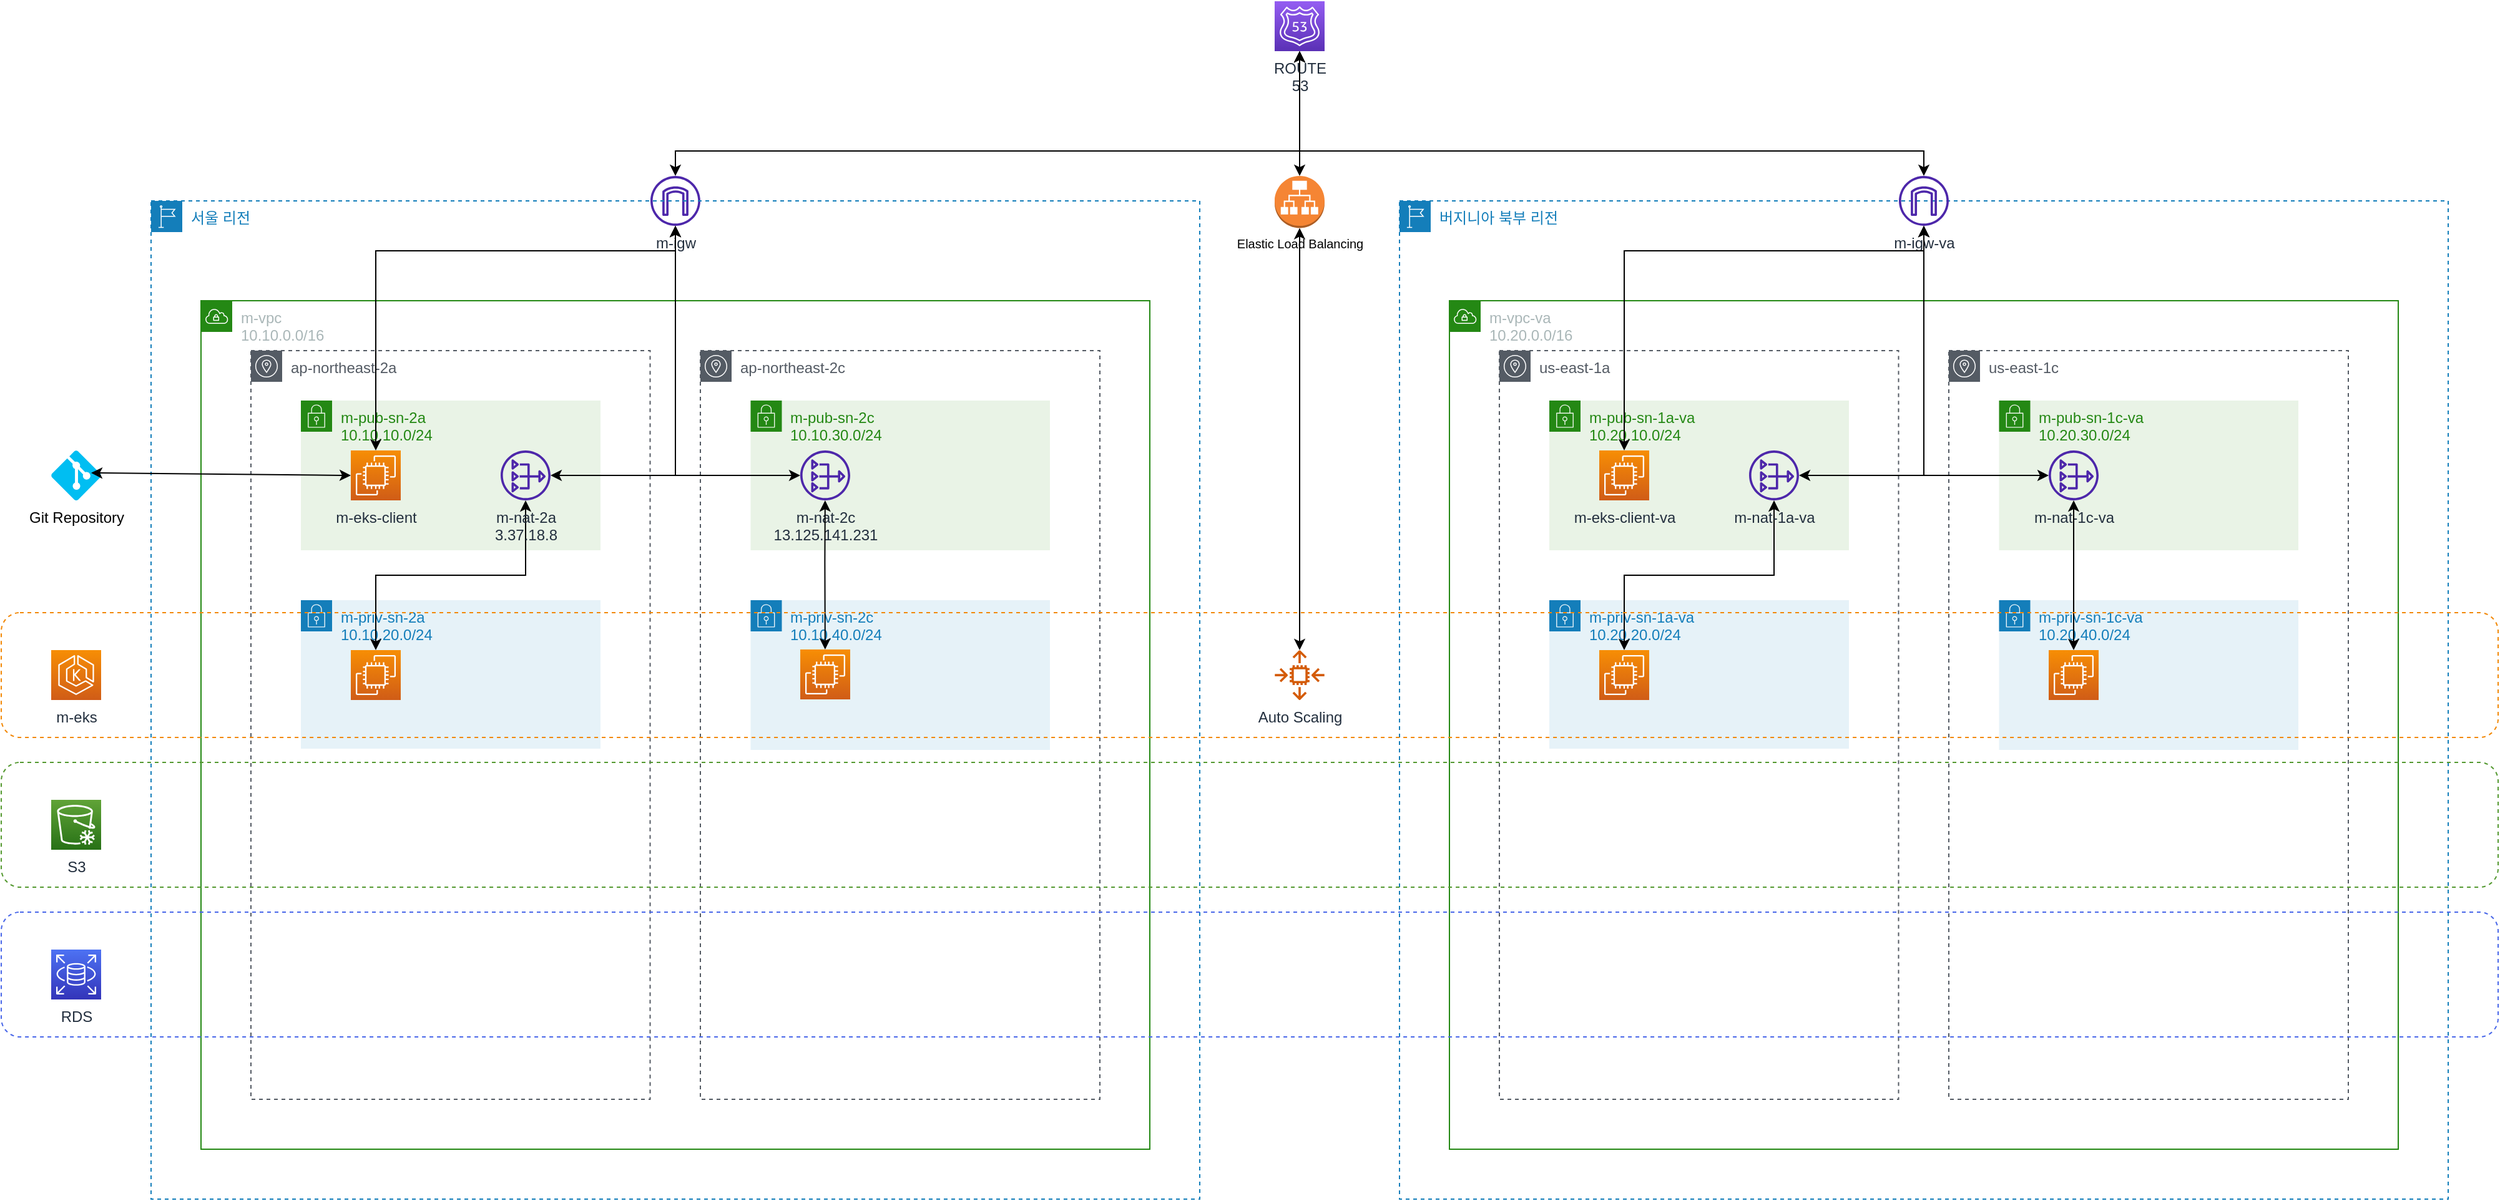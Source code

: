 <mxfile version="20.8.20" type="github">
  <diagram id="Ht1M8jgEwFfnCIfOTk4-" name="Page-1">
    <mxGraphModel dx="2074" dy="1068" grid="1" gridSize="10" guides="1" tooltips="1" connect="1" arrows="1" fold="1" page="1" pageScale="1" pageWidth="500" pageHeight="80" math="0" shadow="0">
      <root>
        <mxCell id="0" />
        <mxCell id="1" parent="0" />
        <mxCell id="ZEOZU6cHf9Xsqpg2laXT-16" value="ap-northeast-2c" style="sketch=0;outlineConnect=0;gradientColor=none;html=1;whiteSpace=wrap;fontSize=12;fontStyle=0;shape=mxgraph.aws4.group;grIcon=mxgraph.aws4.group_availability_zone;strokeColor=#545B64;fillColor=none;verticalAlign=top;align=left;spacingLeft=30;fontColor=#545B64;dashed=1;movable=1;resizable=1;rotatable=1;deletable=1;editable=1;connectable=1;" parent="1" vertex="1">
          <mxGeometry x="560" y="360" width="320" height="600" as="geometry" />
        </mxCell>
        <mxCell id="xhXk2Su8LS-yFUHmg_le-17" value="us-east-1a" style="sketch=0;outlineConnect=0;gradientColor=none;html=1;whiteSpace=wrap;fontSize=12;fontStyle=0;shape=mxgraph.aws4.group;grIcon=mxgraph.aws4.group_availability_zone;strokeColor=#545B64;fillColor=none;verticalAlign=top;align=left;spacingLeft=30;fontColor=#545B64;dashed=1;movable=1;resizable=1;rotatable=1;deletable=1;editable=1;connectable=1;" parent="1" vertex="1">
          <mxGeometry x="1200" y="360" width="319.75" height="600" as="geometry" />
        </mxCell>
        <mxCell id="S6HyDGeCNXITSf1lsvY5-18" value="m-igw" style="sketch=0;outlineConnect=0;fontColor=#232F3E;gradientColor=none;fillColor=#4D27AA;strokeColor=none;dashed=0;verticalLabelPosition=bottom;verticalAlign=top;align=center;html=1;fontSize=12;fontStyle=0;aspect=fixed;pointerEvents=1;shape=mxgraph.aws4.internet_gateway;" parent="1" vertex="1">
          <mxGeometry x="520" y="220" width="40" height="40" as="geometry" />
        </mxCell>
        <mxCell id="-kjZyVQrHDy4FyDlELMd-82" value="ROUTE &lt;br&gt;53" style="sketch=0;points=[[0,0,0],[0.25,0,0],[0.5,0,0],[0.75,0,0],[1,0,0],[0,1,0],[0.25,1,0],[0.5,1,0],[0.75,1,0],[1,1,0],[0,0.25,0],[0,0.5,0],[0,0.75,0],[1,0.25,0],[1,0.5,0],[1,0.75,0]];outlineConnect=0;fontColor=#232F3E;gradientColor=#945DF2;gradientDirection=north;fillColor=#5A30B5;strokeColor=#ffffff;dashed=0;verticalLabelPosition=bottom;verticalAlign=top;align=center;html=1;fontSize=12;fontStyle=0;aspect=fixed;shape=mxgraph.aws4.resourceIcon;resIcon=mxgraph.aws4.route_53;" parent="1" vertex="1">
          <mxGeometry x="1020" y="80" width="40" height="40" as="geometry" />
        </mxCell>
        <mxCell id="Wk5UCBcTVKd0Tti-F2Iz-1" value="" style="endArrow=classic;startArrow=classic;html=1;rounded=0;" parent="1" source="S6HyDGeCNXITSf1lsvY5-18" target="-kjZyVQrHDy4FyDlELMd-82" edge="1">
          <mxGeometry width="50" height="50" relative="1" as="geometry">
            <mxPoint x="1100" y="450" as="sourcePoint" />
            <mxPoint x="1040" y="40" as="targetPoint" />
            <Array as="points">
              <mxPoint x="540" y="200" />
              <mxPoint x="1040" y="200" />
            </Array>
          </mxGeometry>
        </mxCell>
        <mxCell id="Wk5UCBcTVKd0Tti-F2Iz-2" value="" style="endArrow=classic;startArrow=classic;html=1;rounded=0;" parent="1" source="-kjZyVQrHDy4FyDlELMd-82" target="ZEOZU6cHf9Xsqpg2laXT-35" edge="1">
          <mxGeometry width="50" height="50" relative="1" as="geometry">
            <mxPoint x="1070" y="70" as="sourcePoint" />
            <mxPoint x="1150" y="400" as="targetPoint" />
            <Array as="points">
              <mxPoint x="1040" y="200" />
              <mxPoint x="1540" y="200" />
            </Array>
          </mxGeometry>
        </mxCell>
        <mxCell id="xhXk2Su8LS-yFUHmg_le-28" value="m-eks" style="sketch=0;points=[[0,0,0],[0.25,0,0],[0.5,0,0],[0.75,0,0],[1,0,0],[0,1,0],[0.25,1,0],[0.5,1,0],[0.75,1,0],[1,1,0],[0,0.25,0],[0,0.5,0],[0,0.75,0],[1,0.25,0],[1,0.5,0],[1,0.75,0]];outlineConnect=0;fontColor=#232F3E;gradientColor=#F78E04;gradientDirection=north;fillColor=#D05C17;strokeColor=#ffffff;dashed=0;verticalLabelPosition=bottom;verticalAlign=top;align=center;html=1;fontSize=12;fontStyle=0;aspect=fixed;shape=mxgraph.aws4.resourceIcon;resIcon=mxgraph.aws4.eks;" parent="1" vertex="1">
          <mxGeometry x="40" y="600" width="40" height="40" as="geometry" />
        </mxCell>
        <mxCell id="xhXk2Su8LS-yFUHmg_le-41" value="Auto Scaling" style="sketch=0;outlineConnect=0;fontColor=#232F3E;gradientColor=none;fillColor=#D45B07;strokeColor=none;dashed=0;verticalLabelPosition=bottom;verticalAlign=top;align=center;html=1;fontSize=12;fontStyle=0;aspect=fixed;pointerEvents=1;shape=mxgraph.aws4.auto_scaling2;rounded=1;dashPattern=12 12;strokeWidth=2;" parent="1" vertex="1">
          <mxGeometry x="1020" y="600" width="40" height="40" as="geometry" />
        </mxCell>
        <mxCell id="xhXk2Su8LS-yFUHmg_le-44" value="" style="endArrow=classic;startArrow=classic;html=1;rounded=0;fontSize=10;fontColor=#000000;" parent="1" source="xhXk2Su8LS-yFUHmg_le-41" target="xhXk2Su8LS-yFUHmg_le-42" edge="1">
          <mxGeometry width="50" height="50" relative="1" as="geometry">
            <mxPoint x="930" y="460" as="sourcePoint" />
            <mxPoint x="980" y="410" as="targetPoint" />
          </mxGeometry>
        </mxCell>
        <mxCell id="vQQMjNpMQaHx_1Joub-j-1" value="Git Repository" style="verticalLabelPosition=bottom;html=1;verticalAlign=top;align=center;strokeColor=none;fillColor=#00BEF2;shape=mxgraph.azure.git_repository;aspect=fixed;" parent="1" vertex="1">
          <mxGeometry x="40" y="440" width="40" height="40" as="geometry" />
        </mxCell>
        <mxCell id="xhXk2Su8LS-yFUHmg_le-42" value="Elastic Load Balancing" style="outlineConnect=0;dashed=0;verticalLabelPosition=bottom;verticalAlign=top;align=center;html=1;shape=mxgraph.aws3.application_load_balancer;fillColor=#F58534;gradientColor=none;rounded=1;dashPattern=12 12;strokeColor=#F28806;strokeWidth=2;fontSize=10;fontColor=#000000;aspect=fixed;" parent="1" vertex="1">
          <mxGeometry x="1020" y="220" width="40" height="41.74" as="geometry" />
        </mxCell>
        <mxCell id="_HjnPCFLrv-jrtHSUNrY-7" value="RDS" style="sketch=0;points=[[0,0,0],[0.25,0,0],[0.5,0,0],[0.75,0,0],[1,0,0],[0,1,0],[0.25,1,0],[0.5,1,0],[0.75,1,0],[1,1,0],[0,0.25,0],[0,0.5,0],[0,0.75,0],[1,0.25,0],[1,0.5,0],[1,0.75,0]];outlineConnect=0;fontColor=#232F3E;gradientColor=#4D72F3;gradientDirection=north;fillColor=#3334B9;strokeColor=#ffffff;dashed=0;verticalLabelPosition=bottom;verticalAlign=top;align=center;html=1;fontSize=12;fontStyle=0;aspect=fixed;shape=mxgraph.aws4.resourceIcon;resIcon=mxgraph.aws4.rds;" vertex="1" parent="1">
          <mxGeometry x="40" y="840" width="40" height="40" as="geometry" />
        </mxCell>
        <mxCell id="S6HyDGeCNXITSf1lsvY5-46" value="서울 리전" style="points=[[0,0],[0.25,0],[0.5,0],[0.75,0],[1,0],[1,0.25],[1,0.5],[1,0.75],[1,1],[0.75,1],[0.5,1],[0.25,1],[0,1],[0,0.75],[0,0.5],[0,0.25]];outlineConnect=0;gradientColor=none;html=1;whiteSpace=wrap;fontSize=12;fontStyle=0;container=0;pointerEvents=0;collapsible=0;recursiveResize=0;shape=mxgraph.aws4.group;grIcon=mxgraph.aws4.group_region;strokeColor=#147EBA;fillColor=none;verticalAlign=top;align=left;spacingLeft=30;fontColor=#147EBA;dashed=1;" parent="1" vertex="1">
          <mxGeometry x="120" y="240" width="840" height="800" as="geometry" />
        </mxCell>
        <mxCell id="ZEOZU6cHf9Xsqpg2laXT-9" value="m-vpc&lt;br&gt;10.10.0.0/16" style="points=[[0,0],[0.25,0],[0.5,0],[0.75,0],[1,0],[1,0.25],[1,0.5],[1,0.75],[1,1],[0.75,1],[0.5,1],[0.25,1],[0,1],[0,0.75],[0,0.5],[0,0.25]];outlineConnect=0;gradientColor=none;html=1;whiteSpace=wrap;fontSize=12;fontStyle=0;container=0;pointerEvents=0;collapsible=0;recursiveResize=0;shape=mxgraph.aws4.group;grIcon=mxgraph.aws4.group_vpc;strokeColor=#248814;fillColor=none;verticalAlign=top;align=left;spacingLeft=30;fontColor=#AAB7B8;dashed=0;" parent="1" vertex="1">
          <mxGeometry x="160" y="320" width="760" height="680" as="geometry" />
        </mxCell>
        <mxCell id="ZEOZU6cHf9Xsqpg2laXT-12" value="ap-northeast-2a" style="sketch=0;outlineConnect=0;gradientColor=none;html=1;whiteSpace=wrap;fontSize=12;fontStyle=0;shape=mxgraph.aws4.group;grIcon=mxgraph.aws4.group_availability_zone;strokeColor=#545B64;fillColor=none;verticalAlign=top;align=left;spacingLeft=30;fontColor=#545B64;dashed=1;movable=1;resizable=1;rotatable=1;deletable=1;editable=1;connectable=1;" parent="1" vertex="1">
          <mxGeometry x="200" y="360" width="319.75" height="600" as="geometry" />
        </mxCell>
        <mxCell id="ZEOZU6cHf9Xsqpg2laXT-19" value="m-pub-sn-2a&lt;br&gt;10.10.10.0/24" style="points=[[0,0],[0.25,0],[0.5,0],[0.75,0],[1,0],[1,0.25],[1,0.5],[1,0.75],[1,1],[0.75,1],[0.5,1],[0.25,1],[0,1],[0,0.75],[0,0.5],[0,0.25]];outlineConnect=0;gradientColor=none;html=1;whiteSpace=wrap;fontSize=12;fontStyle=0;container=1;pointerEvents=0;collapsible=0;recursiveResize=0;shape=mxgraph.aws4.group;grIcon=mxgraph.aws4.group_security_group;grStroke=0;strokeColor=#248814;fillColor=#E9F3E6;verticalAlign=top;align=left;spacingLeft=30;fontColor=#248814;dashed=0;" parent="1" vertex="1">
          <mxGeometry x="240" y="400" width="240" height="120" as="geometry" />
        </mxCell>
        <mxCell id="ZEOZU6cHf9Xsqpg2laXT-21" value="m-priv-sn-2a&lt;br&gt;10.10.20.0/24" style="points=[[0,0],[0.25,0],[0.5,0],[0.75,0],[1,0],[1,0.25],[1,0.5],[1,0.75],[1,1],[0.75,1],[0.5,1],[0.25,1],[0,1],[0,0.75],[0,0.5],[0,0.25]];outlineConnect=0;gradientColor=none;html=1;whiteSpace=wrap;fontSize=12;fontStyle=0;container=1;pointerEvents=0;collapsible=0;recursiveResize=0;shape=mxgraph.aws4.group;grIcon=mxgraph.aws4.group_security_group;grStroke=0;strokeColor=#147EBA;fillColor=#E6F2F8;verticalAlign=top;align=left;spacingLeft=30;fontColor=#147EBA;dashed=0;" parent="1" vertex="1">
          <mxGeometry x="240" y="560" width="240" height="119" as="geometry" />
        </mxCell>
        <mxCell id="ZEOZU6cHf9Xsqpg2laXT-23" value="m-priv-sn-2c&lt;br&gt;10.10.40.0/24" style="points=[[0,0],[0.25,0],[0.5,0],[0.75,0],[1,0],[1,0.25],[1,0.5],[1,0.75],[1,1],[0.75,1],[0.5,1],[0.25,1],[0,1],[0,0.75],[0,0.5],[0,0.25]];outlineConnect=0;gradientColor=none;html=1;whiteSpace=wrap;fontSize=12;fontStyle=0;container=1;pointerEvents=0;collapsible=0;recursiveResize=0;shape=mxgraph.aws4.group;grIcon=mxgraph.aws4.group_security_group;grStroke=0;strokeColor=#147EBA;fillColor=#E6F2F8;verticalAlign=top;align=left;spacingLeft=30;fontColor=#147EBA;dashed=0;" parent="1" vertex="1">
          <mxGeometry x="600.25" y="560" width="239.75" height="120" as="geometry" />
        </mxCell>
        <mxCell id="S6HyDGeCNXITSf1lsvY5-36" value="m-pub-sn-2c&lt;br&gt;10.10.30.0/24" style="points=[[0,0],[0.25,0],[0.5,0],[0.75,0],[1,0],[1,0.25],[1,0.5],[1,0.75],[1,1],[0.75,1],[0.5,1],[0.25,1],[0,1],[0,0.75],[0,0.5],[0,0.25]];outlineConnect=0;gradientColor=none;html=1;whiteSpace=wrap;fontSize=12;fontStyle=0;container=1;pointerEvents=0;collapsible=0;recursiveResize=0;shape=mxgraph.aws4.group;grIcon=mxgraph.aws4.group_security_group;grStroke=0;strokeColor=#248814;fillColor=#E9F3E6;verticalAlign=top;align=left;spacingLeft=30;fontColor=#248814;dashed=0;" parent="1" vertex="1">
          <mxGeometry x="600.25" y="400" width="239.75" height="120" as="geometry" />
        </mxCell>
        <mxCell id="xhXk2Su8LS-yFUHmg_le-36" value="" style="endArrow=classic;startArrow=classic;html=1;rounded=0;fontSize=10;fontColor=#000000;" parent="1" source="xhXk2Su8LS-yFUHmg_le-29" target="ZEOZU6cHf9Xsqpg2laXT-28" edge="1">
          <mxGeometry width="50" height="50" relative="1" as="geometry">
            <mxPoint x="690" y="500" as="sourcePoint" />
            <mxPoint x="740" y="450" as="targetPoint" />
            <Array as="points">
              <mxPoint x="300" y="540" />
              <mxPoint x="420" y="540" />
            </Array>
          </mxGeometry>
        </mxCell>
        <mxCell id="xhXk2Su8LS-yFUHmg_le-29" value="" style="sketch=0;points=[[0,0,0],[0.25,0,0],[0.5,0,0],[0.75,0,0],[1,0,0],[0,1,0],[0.25,1,0],[0.5,1,0],[0.75,1,0],[1,1,0],[0,0.25,0],[0,0.5,0],[0,0.75,0],[1,0.25,0],[1,0.5,0],[1,0.75,0]];outlineConnect=0;fontColor=#232F3E;gradientColor=#F78E04;gradientDirection=north;fillColor=#D05C17;strokeColor=#ffffff;dashed=0;verticalLabelPosition=bottom;verticalAlign=top;align=center;html=1;fontSize=12;fontStyle=0;aspect=fixed;shape=mxgraph.aws4.resourceIcon;resIcon=mxgraph.aws4.ec2;" parent="1" vertex="1">
          <mxGeometry x="280" y="600" width="40" height="40" as="geometry" />
        </mxCell>
        <mxCell id="xhXk2Su8LS-yFUHmg_le-30" value="" style="sketch=0;points=[[0,0,0],[0.25,0,0],[0.5,0,0],[0.75,0,0],[1,0,0],[0,1,0],[0.25,1,0],[0.5,1,0],[0.75,1,0],[1,1,0],[0,0.25,0],[0,0.5,0],[0,0.75,0],[1,0.25,0],[1,0.5,0],[1,0.75,0]];outlineConnect=0;fontColor=#232F3E;gradientColor=#F78E04;gradientDirection=north;fillColor=#D05C17;strokeColor=#ffffff;dashed=0;verticalLabelPosition=bottom;verticalAlign=top;align=center;html=1;fontSize=12;fontStyle=0;aspect=fixed;shape=mxgraph.aws4.resourceIcon;resIcon=mxgraph.aws4.ec2;" parent="1" vertex="1">
          <mxGeometry x="640" y="599.5" width="40" height="40" as="geometry" />
        </mxCell>
        <mxCell id="S6HyDGeCNXITSf1lsvY5-37" value="m-nat-2c&lt;br&gt;13.125.141.231" style="sketch=0;outlineConnect=0;fontColor=#232F3E;gradientColor=none;fillColor=#4D27AA;strokeColor=none;dashed=0;verticalLabelPosition=bottom;verticalAlign=top;align=center;html=1;fontSize=12;fontStyle=0;aspect=fixed;pointerEvents=1;shape=mxgraph.aws4.nat_gateway;labelBackgroundColor=none;" parent="1" vertex="1">
          <mxGeometry x="640" y="440" width="40" height="40" as="geometry" />
        </mxCell>
        <mxCell id="xhXk2Su8LS-yFUHmg_le-38" value="" style="endArrow=classic;startArrow=classic;html=1;rounded=0;fontSize=10;fontColor=#000000;" parent="1" source="xhXk2Su8LS-yFUHmg_le-30" target="S6HyDGeCNXITSf1lsvY5-37" edge="1">
          <mxGeometry width="50" height="50" relative="1" as="geometry">
            <mxPoint x="659.7" y="599.5" as="sourcePoint" />
            <mxPoint x="659.7" y="479.5" as="targetPoint" />
            <Array as="points">
              <mxPoint x="659.7" y="529.5" />
            </Array>
          </mxGeometry>
        </mxCell>
        <mxCell id="xhXk2Su8LS-yFUHmg_le-45" value="m-eks-client" style="sketch=0;points=[[0,0,0],[0.25,0,0],[0.5,0,0],[0.75,0,0],[1,0,0],[0,1,0],[0.25,1,0],[0.5,1,0],[0.75,1,0],[1,1,0],[0,0.25,0],[0,0.5,0],[0,0.75,0],[1,0.25,0],[1,0.5,0],[1,0.75,0]];outlineConnect=0;fontColor=#232F3E;gradientColor=#F78E04;gradientDirection=north;fillColor=#D05C17;strokeColor=#ffffff;dashed=0;verticalLabelPosition=bottom;verticalAlign=top;align=center;html=1;fontSize=12;fontStyle=0;aspect=fixed;shape=mxgraph.aws4.resourceIcon;resIcon=mxgraph.aws4.ec2;rounded=1;dashPattern=12 12;labelBackgroundColor=none;strokeWidth=2;" parent="1" vertex="1">
          <mxGeometry x="280" y="440" width="40" height="40" as="geometry" />
        </mxCell>
        <mxCell id="ZEOZU6cHf9Xsqpg2laXT-28" value="m-nat-2a&lt;br&gt;3.37.18.8" style="sketch=0;outlineConnect=0;fontColor=#232F3E;gradientColor=none;fillColor=#4D27AA;strokeColor=none;dashed=0;verticalLabelPosition=bottom;verticalAlign=top;align=center;html=1;fontSize=12;fontStyle=0;aspect=fixed;pointerEvents=1;shape=mxgraph.aws4.nat_gateway;labelBackgroundColor=none;" parent="1" vertex="1">
          <mxGeometry x="400" y="440" width="40" height="40" as="geometry" />
        </mxCell>
        <mxCell id="_HjnPCFLrv-jrtHSUNrY-8" value="S3" style="sketch=0;points=[[0,0,0],[0.25,0,0],[0.5,0,0],[0.75,0,0],[1,0,0],[0,1,0],[0.25,1,0],[0.5,1,0],[0.75,1,0],[1,1,0],[0,0.25,0],[0,0.5,0],[0,0.75,0],[1,0.25,0],[1,0.5,0],[1,0.75,0]];outlineConnect=0;fontColor=#232F3E;gradientColor=#60A337;gradientDirection=north;fillColor=#277116;strokeColor=#ffffff;dashed=0;verticalLabelPosition=bottom;verticalAlign=top;align=center;html=1;fontSize=12;fontStyle=0;aspect=fixed;shape=mxgraph.aws4.resourceIcon;resIcon=mxgraph.aws4.glacier;" vertex="1" parent="1">
          <mxGeometry x="40" y="720" width="40" height="40" as="geometry" />
        </mxCell>
        <mxCell id="xhXk2Su8LS-yFUHmg_le-14" value="버지니아 북부 리전" style="points=[[0,0],[0.25,0],[0.5,0],[0.75,0],[1,0],[1,0.25],[1,0.5],[1,0.75],[1,1],[0.75,1],[0.5,1],[0.25,1],[0,1],[0,0.75],[0,0.5],[0,0.25]];outlineConnect=0;gradientColor=none;html=1;whiteSpace=wrap;fontSize=12;fontStyle=0;container=0;pointerEvents=0;collapsible=0;recursiveResize=0;shape=mxgraph.aws4.group;grIcon=mxgraph.aws4.group_region;strokeColor=#147EBA;fillColor=none;verticalAlign=top;align=left;spacingLeft=30;fontColor=#147EBA;dashed=1;" parent="1" vertex="1">
          <mxGeometry x="1120" y="240" width="840" height="800" as="geometry" />
        </mxCell>
        <mxCell id="ZEOZU6cHf9Xsqpg2laXT-35" value="m-igw-va" style="sketch=0;outlineConnect=0;fontColor=#232F3E;gradientColor=none;fillColor=#4D27AA;strokeColor=none;dashed=0;verticalLabelPosition=bottom;verticalAlign=top;align=center;html=1;fontSize=12;fontStyle=0;aspect=fixed;pointerEvents=1;shape=mxgraph.aws4.internet_gateway;" parent="1" vertex="1">
          <mxGeometry x="1520" y="220" width="40" height="40" as="geometry" />
        </mxCell>
        <mxCell id="xhXk2Su8LS-yFUHmg_le-16" value="m-vpc-va&lt;br&gt;10.20.0.0/16" style="points=[[0,0],[0.25,0],[0.5,0],[0.75,0],[1,0],[1,0.25],[1,0.5],[1,0.75],[1,1],[0.75,1],[0.5,1],[0.25,1],[0,1],[0,0.75],[0,0.5],[0,0.25]];outlineConnect=0;gradientColor=none;html=1;whiteSpace=wrap;fontSize=12;fontStyle=0;container=0;pointerEvents=0;collapsible=0;recursiveResize=0;shape=mxgraph.aws4.group;grIcon=mxgraph.aws4.group_vpc;strokeColor=#248814;fillColor=none;verticalAlign=top;align=left;spacingLeft=30;fontColor=#AAB7B8;dashed=0;" parent="1" vertex="1">
          <mxGeometry x="1160" y="320" width="760" height="680" as="geometry" />
        </mxCell>
        <mxCell id="xhXk2Su8LS-yFUHmg_le-18" value="m-pub-sn-1a-va&lt;br&gt;10.20.10.0/24" style="points=[[0,0],[0.25,0],[0.5,0],[0.75,0],[1,0],[1,0.25],[1,0.5],[1,0.75],[1,1],[0.75,1],[0.5,1],[0.25,1],[0,1],[0,0.75],[0,0.5],[0,0.25]];outlineConnect=0;gradientColor=none;html=1;whiteSpace=wrap;fontSize=12;fontStyle=0;container=1;pointerEvents=0;collapsible=0;recursiveResize=0;shape=mxgraph.aws4.group;grIcon=mxgraph.aws4.group_security_group;grStroke=0;strokeColor=#248814;fillColor=#E9F3E6;verticalAlign=top;align=left;spacingLeft=30;fontColor=#248814;dashed=0;" parent="1" vertex="1">
          <mxGeometry x="1240" y="400" width="240" height="120" as="geometry" />
        </mxCell>
        <mxCell id="xhXk2Su8LS-yFUHmg_le-20" value="m-priv-sn-1a-va&lt;br&gt;10.20.20.0/24" style="points=[[0,0],[0.25,0],[0.5,0],[0.75,0],[1,0],[1,0.25],[1,0.5],[1,0.75],[1,1],[0.75,1],[0.5,1],[0.25,1],[0,1],[0,0.75],[0,0.5],[0,0.25]];outlineConnect=0;gradientColor=none;html=1;whiteSpace=wrap;fontSize=12;fontStyle=0;container=1;pointerEvents=0;collapsible=0;recursiveResize=0;shape=mxgraph.aws4.group;grIcon=mxgraph.aws4.group_security_group;grStroke=0;strokeColor=#147EBA;fillColor=#E6F2F8;verticalAlign=top;align=left;spacingLeft=30;fontColor=#147EBA;dashed=0;" parent="1" vertex="1">
          <mxGeometry x="1240" y="560" width="240" height="119" as="geometry" />
        </mxCell>
        <mxCell id="xhXk2Su8LS-yFUHmg_le-21" value="us-east-1c" style="sketch=0;outlineConnect=0;gradientColor=none;html=1;whiteSpace=wrap;fontSize=12;fontStyle=0;shape=mxgraph.aws4.group;grIcon=mxgraph.aws4.group_availability_zone;strokeColor=#545B64;fillColor=none;verticalAlign=top;align=left;spacingLeft=30;fontColor=#545B64;dashed=1;movable=1;resizable=1;rotatable=1;deletable=1;editable=1;connectable=1;" parent="1" vertex="1">
          <mxGeometry x="1560" y="360" width="320" height="600" as="geometry" />
        </mxCell>
        <mxCell id="xhXk2Su8LS-yFUHmg_le-22" value="m-priv-sn-1c-va&lt;br&gt;10.20.40.0/24" style="points=[[0,0],[0.25,0],[0.5,0],[0.75,0],[1,0],[1,0.25],[1,0.5],[1,0.75],[1,1],[0.75,1],[0.5,1],[0.25,1],[0,1],[0,0.75],[0,0.5],[0,0.25]];outlineConnect=0;gradientColor=none;html=1;whiteSpace=wrap;fontSize=12;fontStyle=0;container=1;pointerEvents=0;collapsible=0;recursiveResize=0;shape=mxgraph.aws4.group;grIcon=mxgraph.aws4.group_security_group;grStroke=0;strokeColor=#147EBA;fillColor=#E6F2F8;verticalAlign=top;align=left;spacingLeft=30;fontColor=#147EBA;dashed=0;" parent="1" vertex="1">
          <mxGeometry x="1600.25" y="560" width="239.75" height="120" as="geometry" />
        </mxCell>
        <mxCell id="xhXk2Su8LS-yFUHmg_le-23" value="m-pub-sn-1c-va&lt;br&gt;10.20.30.0/24" style="points=[[0,0],[0.25,0],[0.5,0],[0.75,0],[1,0],[1,0.25],[1,0.5],[1,0.75],[1,1],[0.75,1],[0.5,1],[0.25,1],[0,1],[0,0.75],[0,0.5],[0,0.25]];outlineConnect=0;gradientColor=none;html=1;whiteSpace=wrap;fontSize=12;fontStyle=0;container=1;pointerEvents=0;collapsible=0;recursiveResize=0;shape=mxgraph.aws4.group;grIcon=mxgraph.aws4.group_security_group;grStroke=0;strokeColor=#248814;fillColor=#E9F3E6;verticalAlign=top;align=left;spacingLeft=30;fontColor=#248814;dashed=0;" parent="1" vertex="1">
          <mxGeometry x="1600.25" y="400" width="239.75" height="120" as="geometry" />
        </mxCell>
        <mxCell id="xhXk2Su8LS-yFUHmg_le-24" value="m-nat-1c-va" style="sketch=0;outlineConnect=0;fontColor=#232F3E;gradientColor=none;fillColor=#4D27AA;strokeColor=none;dashed=0;verticalLabelPosition=bottom;verticalAlign=top;align=center;html=1;fontSize=12;fontStyle=0;aspect=fixed;pointerEvents=1;shape=mxgraph.aws4.nat_gateway;" parent="1" vertex="1">
          <mxGeometry x="1640" y="440" width="40" height="40" as="geometry" />
        </mxCell>
        <mxCell id="xhXk2Su8LS-yFUHmg_le-31" value="" style="sketch=0;points=[[0,0,0],[0.25,0,0],[0.5,0,0],[0.75,0,0],[1,0,0],[0,1,0],[0.25,1,0],[0.5,1,0],[0.75,1,0],[1,1,0],[0,0.25,0],[0,0.5,0],[0,0.75,0],[1,0.25,0],[1,0.5,0],[1,0.75,0]];outlineConnect=0;fontColor=#232F3E;gradientColor=#F78E04;gradientDirection=north;fillColor=#D05C17;strokeColor=#ffffff;dashed=0;verticalLabelPosition=bottom;verticalAlign=top;align=center;html=1;fontSize=12;fontStyle=0;aspect=fixed;shape=mxgraph.aws4.resourceIcon;resIcon=mxgraph.aws4.ec2;" parent="1" vertex="1">
          <mxGeometry x="1280" y="600" width="40" height="40" as="geometry" />
        </mxCell>
        <mxCell id="xhXk2Su8LS-yFUHmg_le-32" value="" style="sketch=0;points=[[0,0,0],[0.25,0,0],[0.5,0,0],[0.75,0,0],[1,0,0],[0,1,0],[0.25,1,0],[0.5,1,0],[0.75,1,0],[1,1,0],[0,0.25,0],[0,0.5,0],[0,0.75,0],[1,0.25,0],[1,0.5,0],[1,0.75,0]];outlineConnect=0;fontColor=#232F3E;gradientColor=#F78E04;gradientDirection=north;fillColor=#D05C17;strokeColor=#ffffff;dashed=0;verticalLabelPosition=bottom;verticalAlign=top;align=center;html=1;fontSize=12;fontStyle=0;aspect=fixed;shape=mxgraph.aws4.resourceIcon;resIcon=mxgraph.aws4.ec2;" parent="1" vertex="1">
          <mxGeometry x="1640" y="600" width="40" height="40" as="geometry" />
        </mxCell>
        <mxCell id="xhXk2Su8LS-yFUHmg_le-39" value="" style="endArrow=classic;startArrow=classic;html=1;rounded=0;fontSize=10;fontColor=#000000;exitX=0.5;exitY=0;exitDx=0;exitDy=0;exitPerimeter=0;" parent="1" source="xhXk2Su8LS-yFUHmg_le-31" target="xhXk2Su8LS-yFUHmg_le-19" edge="1">
          <mxGeometry width="50" height="50" relative="1" as="geometry">
            <mxPoint x="1240" y="590" as="sourcePoint" />
            <mxPoint x="1240" y="470" as="targetPoint" />
            <Array as="points">
              <mxPoint x="1300" y="540" />
              <mxPoint x="1420" y="540" />
            </Array>
          </mxGeometry>
        </mxCell>
        <mxCell id="xhXk2Su8LS-yFUHmg_le-40" value="" style="endArrow=classic;startArrow=classic;html=1;rounded=0;fontSize=10;fontColor=#000000;" parent="1" source="xhXk2Su8LS-yFUHmg_le-32" target="xhXk2Su8LS-yFUHmg_le-24" edge="1">
          <mxGeometry width="50" height="50" relative="1" as="geometry">
            <mxPoint x="1660" y="600" as="sourcePoint" />
            <mxPoint x="1659.7" y="490" as="targetPoint" />
            <Array as="points" />
          </mxGeometry>
        </mxCell>
        <mxCell id="xhXk2Su8LS-yFUHmg_le-19" value="m-nat-1a-va" style="sketch=0;outlineConnect=0;fontColor=#232F3E;gradientColor=none;fillColor=#4D27AA;strokeColor=none;dashed=0;verticalLabelPosition=bottom;verticalAlign=top;align=center;html=1;fontSize=12;fontStyle=0;aspect=fixed;pointerEvents=1;shape=mxgraph.aws4.nat_gateway;" parent="1" vertex="1">
          <mxGeometry x="1400" y="440" width="40" height="40" as="geometry" />
        </mxCell>
        <mxCell id="_HjnPCFLrv-jrtHSUNrY-5" value="m-eks-client-va" style="sketch=0;points=[[0,0,0],[0.25,0,0],[0.5,0,0],[0.75,0,0],[1,0,0],[0,1,0],[0.25,1,0],[0.5,1,0],[0.75,1,0],[1,1,0],[0,0.25,0],[0,0.5,0],[0,0.75,0],[1,0.25,0],[1,0.5,0],[1,0.75,0]];outlineConnect=0;fontColor=#232F3E;gradientColor=#F78E04;gradientDirection=north;fillColor=#D05C17;strokeColor=#ffffff;dashed=0;verticalLabelPosition=bottom;verticalAlign=top;align=center;html=1;fontSize=12;fontStyle=0;aspect=fixed;shape=mxgraph.aws4.resourceIcon;resIcon=mxgraph.aws4.ec2;rounded=1;dashPattern=12 12;labelBackgroundColor=none;strokeWidth=2;" vertex="1" parent="1">
          <mxGeometry x="1280" y="440" width="40" height="40" as="geometry" />
        </mxCell>
        <mxCell id="xhXk2Su8LS-yFUHmg_le-35" value="&amp;nbsp;" style="rounded=1;whiteSpace=wrap;html=1;dashed=1;fontSize=10;fillColor=none;strokeColor=#F28806;strokeWidth=1;" parent="1" vertex="1">
          <mxGeometry y="570" width="2000" height="100" as="geometry" />
        </mxCell>
        <mxCell id="_HjnPCFLrv-jrtHSUNrY-11" value="&amp;nbsp;" style="rounded=1;whiteSpace=wrap;html=1;dashed=1;fontSize=10;fillColor=none;strokeColor=#549930;strokeWidth=1;" vertex="1" parent="1">
          <mxGeometry y="690" width="2000" height="100" as="geometry" />
        </mxCell>
        <mxCell id="_HjnPCFLrv-jrtHSUNrY-12" value="&amp;nbsp;" style="rounded=1;whiteSpace=wrap;html=1;dashed=1;fontSize=10;fillColor=none;strokeColor=#4967E9;strokeWidth=1;" vertex="1" parent="1">
          <mxGeometry y="810" width="2000" height="100" as="geometry" />
        </mxCell>
        <mxCell id="_HjnPCFLrv-jrtHSUNrY-6" value="" style="endArrow=classic;startArrow=classic;html=1;rounded=0;" edge="1" parent="1" source="_HjnPCFLrv-jrtHSUNrY-5" target="ZEOZU6cHf9Xsqpg2laXT-35">
          <mxGeometry width="50" height="50" relative="1" as="geometry">
            <mxPoint x="1330" y="380" as="sourcePoint" />
            <mxPoint x="1380" y="330" as="targetPoint" />
            <Array as="points">
              <mxPoint x="1300" y="280" />
              <mxPoint x="1540" y="280" />
            </Array>
          </mxGeometry>
        </mxCell>
        <mxCell id="xhXk2Su8LS-yFUHmg_le-26" value="" style="endArrow=classic;startArrow=classic;html=1;rounded=0;" parent="1" source="xhXk2Su8LS-yFUHmg_le-24" target="ZEOZU6cHf9Xsqpg2laXT-35" edge="1">
          <mxGeometry width="50" height="50" relative="1" as="geometry">
            <mxPoint x="1710" y="390" as="sourcePoint" />
            <mxPoint x="1760" y="340" as="targetPoint" />
            <Array as="points">
              <mxPoint x="1540" y="460" />
            </Array>
          </mxGeometry>
        </mxCell>
        <mxCell id="xhXk2Su8LS-yFUHmg_le-25" value="" style="endArrow=classic;startArrow=classic;html=1;rounded=0;" parent="1" source="xhXk2Su8LS-yFUHmg_le-19" target="ZEOZU6cHf9Xsqpg2laXT-35" edge="1">
          <mxGeometry width="50" height="50" relative="1" as="geometry">
            <mxPoint x="1710" y="460" as="sourcePoint" />
            <mxPoint x="1760" y="410" as="targetPoint" />
            <Array as="points">
              <mxPoint x="1540" y="460" />
            </Array>
          </mxGeometry>
        </mxCell>
        <mxCell id="xhXk2Su8LS-yFUHmg_le-46" value="" style="endArrow=classic;startArrow=classic;html=1;rounded=0;fontSize=10;fontColor=#000000;" parent="1" source="xhXk2Su8LS-yFUHmg_le-45" edge="1">
          <mxGeometry width="50" height="50" relative="1" as="geometry">
            <mxPoint x="390" y="480" as="sourcePoint" />
            <mxPoint x="540" y="260" as="targetPoint" />
            <Array as="points">
              <mxPoint x="300" y="280" />
              <mxPoint x="540" y="280" />
            </Array>
          </mxGeometry>
        </mxCell>
        <mxCell id="vQQMjNpMQaHx_1Joub-j-4" value="" style="endArrow=classic;startArrow=classic;html=1;rounded=0;entryX=0.8;entryY=0.45;entryDx=0;entryDy=0;entryPerimeter=0;exitX=0;exitY=0.5;exitDx=0;exitDy=0;exitPerimeter=0;" parent="1" source="xhXk2Su8LS-yFUHmg_le-45" target="vQQMjNpMQaHx_1Joub-j-1" edge="1">
          <mxGeometry width="50" height="50" relative="1" as="geometry">
            <mxPoint x="280" y="590" as="sourcePoint" />
            <mxPoint x="330" y="540" as="targetPoint" />
          </mxGeometry>
        </mxCell>
        <mxCell id="xhXk2Su8LS-yFUHmg_le-6" value="" style="endArrow=classic;startArrow=classic;html=1;rounded=0;" parent="1" source="ZEOZU6cHf9Xsqpg2laXT-28" target="S6HyDGeCNXITSf1lsvY5-18" edge="1">
          <mxGeometry width="50" height="50" relative="1" as="geometry">
            <mxPoint x="630" y="481.5" as="sourcePoint" />
            <mxPoint x="680" y="431.5" as="targetPoint" />
            <Array as="points">
              <mxPoint x="540" y="460" />
            </Array>
          </mxGeometry>
        </mxCell>
        <mxCell id="xhXk2Su8LS-yFUHmg_le-8" value="" style="endArrow=classic;startArrow=classic;html=1;rounded=0;entryX=0.5;entryY=1;entryDx=0;entryDy=0;entryPerimeter=0;" parent="1" source="S6HyDGeCNXITSf1lsvY5-37" target="S6HyDGeCNXITSf1lsvY5-18" edge="1">
          <mxGeometry width="50" height="50" relative="1" as="geometry">
            <mxPoint x="710" y="390" as="sourcePoint" />
            <mxPoint x="760" y="340" as="targetPoint" />
            <Array as="points">
              <mxPoint x="540" y="460" />
            </Array>
          </mxGeometry>
        </mxCell>
        <mxCell id="_HjnPCFLrv-jrtHSUNrY-16" value="" style="endArrow=classic;startArrow=classic;html=1;rounded=0;entryX=0.5;entryY=0;entryDx=0;entryDy=0;entryPerimeter=0;exitX=0.5;exitY=1;exitDx=0;exitDy=0;exitPerimeter=0;" edge="1" parent="1" source="-kjZyVQrHDy4FyDlELMd-82" target="xhXk2Su8LS-yFUHmg_le-42">
          <mxGeometry width="50" height="50" relative="1" as="geometry">
            <mxPoint x="950" y="370" as="sourcePoint" />
            <mxPoint x="1000" y="320" as="targetPoint" />
          </mxGeometry>
        </mxCell>
      </root>
    </mxGraphModel>
  </diagram>
</mxfile>
